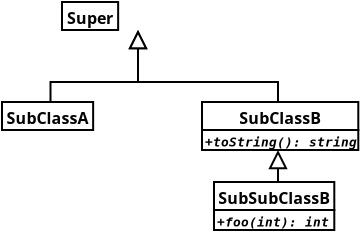 <?xml version="1.0" encoding="UTF-8"?>
<dia:diagram xmlns:dia="http://www.lysator.liu.se/~alla/dia/"><dia:layer name="Background" visible="true"><dia:object type="UML - Class" version="0" id="O0"><dia:attribute name="obj_pos"><dia:point val="15,1"/></dia:attribute><dia:attribute name="obj_bb"><dia:rectangle val="14.95,0.95;22.65,2.45"/></dia:attribute><dia:attribute name="elem_corner"><dia:point val="15,1"/></dia:attribute><dia:attribute name="elem_width"><dia:real val="7.6"/></dia:attribute><dia:attribute name="elem_height"><dia:real val="1.4"/></dia:attribute><dia:attribute name="name"><dia:string>#Super#</dia:string></dia:attribute><dia:attribute name="stereotype"><dia:string>##</dia:string></dia:attribute><dia:attribute name="comment"><dia:string>##</dia:string></dia:attribute><dia:attribute name="abstract"><dia:boolean val="false"/></dia:attribute><dia:attribute name="suppress_attributes"><dia:boolean val="false"/></dia:attribute><dia:attribute name="suppress_operations"><dia:boolean val="false"/></dia:attribute><dia:attribute name="visible_attributes"><dia:boolean val="false"/></dia:attribute><dia:attribute name="visible_operations"><dia:boolean val="false"/></dia:attribute><dia:attribute name="visible_comments"><dia:boolean val="false"/></dia:attribute><dia:attribute name="foreground_color"><dia:color val="#000000"/></dia:attribute><dia:attribute name="background_color"><dia:color val="#ffffff"/></dia:attribute><dia:attribute name="normal_font"><dia:font family="monospace" style="0" name="Courier"/></dia:attribute><dia:attribute name="abstract_font"><dia:font family="monospace" style="88" name="Courier"/></dia:attribute><dia:attribute name="polymorphic_font"><dia:font family="monospace" style="8" name="Courier"/></dia:attribute><dia:attribute name="classname_font"><dia:font family="sans" style="80" name="Courier"/></dia:attribute><dia:attribute name="abstract_classname_font"><dia:font family="sans" style="88" name="Courier"/></dia:attribute><dia:attribute name="comment_font"><dia:font family="sans" style="8" name="Courier"/></dia:attribute><dia:attribute name="font_height"><dia:real val="0.8"/></dia:attribute><dia:attribute name="polymorphic_font_height"><dia:real val="0.8"/></dia:attribute><dia:attribute name="abstract_font_height"><dia:real val="0.8"/></dia:attribute><dia:attribute name="classname_font_height"><dia:real val="1"/></dia:attribute><dia:attribute name="abstract_classname_font_height"><dia:real val="1"/></dia:attribute><dia:attribute name="comment_font_height"><dia:real val="1"/></dia:attribute><dia:attribute name="attributes"/><dia:attribute name="operations"><dia:composite type="umloperation"><dia:attribute name="name"><dia:string>#Super#</dia:string></dia:attribute><dia:attribute name="stereotype"><dia:string>##</dia:string></dia:attribute><dia:attribute name="type"><dia:string>##</dia:string></dia:attribute><dia:attribute name="visibility"><dia:enum val="0"/></dia:attribute><dia:attribute name="comment"><dia:string>##</dia:string></dia:attribute><dia:attribute name="abstract"><dia:boolean val="true"/></dia:attribute><dia:attribute name="inheritance_type"><dia:enum val="0"/></dia:attribute><dia:attribute name="query"><dia:boolean val="false"/></dia:attribute><dia:attribute name="class_scope"><dia:boolean val="false"/></dia:attribute><dia:attribute name="parameters"><dia:composite type="umlparameter"><dia:attribute name="name"><dia:string>##</dia:string></dia:attribute><dia:attribute name="type"><dia:string>#int#</dia:string></dia:attribute><dia:attribute name="value"><dia:string>##</dia:string></dia:attribute><dia:attribute name="comment"><dia:string>##</dia:string></dia:attribute><dia:attribute name="kind"><dia:enum val="0"/></dia:attribute></dia:composite></dia:attribute></dia:composite><dia:composite type="umloperation"><dia:attribute name="name"><dia:string>#toString#</dia:string></dia:attribute><dia:attribute name="stereotype"><dia:string>##</dia:string></dia:attribute><dia:attribute name="type"><dia:string>#string#</dia:string></dia:attribute><dia:attribute name="visibility"><dia:enum val="0"/></dia:attribute><dia:attribute name="comment"><dia:string>##</dia:string></dia:attribute><dia:attribute name="abstract"><dia:boolean val="true"/></dia:attribute><dia:attribute name="inheritance_type"><dia:enum val="0"/></dia:attribute><dia:attribute name="query"><dia:boolean val="false"/></dia:attribute><dia:attribute name="class_scope"><dia:boolean val="false"/></dia:attribute><dia:attribute name="parameters"/></dia:composite></dia:attribute><dia:attribute name="template"><dia:boolean val="false"/></dia:attribute><dia:attribute name="templates"/></dia:object><dia:object type="UML - Class" version="0" id="O1"><dia:attribute name="obj_pos"><dia:point val="12,6"/></dia:attribute><dia:attribute name="obj_bb"><dia:rectangle val="11.95,5.95;16.9,7.45"/></dia:attribute><dia:attribute name="elem_corner"><dia:point val="12,6"/></dia:attribute><dia:attribute name="elem_width"><dia:real val="4.85"/></dia:attribute><dia:attribute name="elem_height"><dia:real val="1.4"/></dia:attribute><dia:attribute name="name"><dia:string>#SubClassA#</dia:string></dia:attribute><dia:attribute name="stereotype"><dia:string>##</dia:string></dia:attribute><dia:attribute name="comment"><dia:string>##</dia:string></dia:attribute><dia:attribute name="abstract"><dia:boolean val="false"/></dia:attribute><dia:attribute name="suppress_attributes"><dia:boolean val="false"/></dia:attribute><dia:attribute name="suppress_operations"><dia:boolean val="false"/></dia:attribute><dia:attribute name="visible_attributes"><dia:boolean val="false"/></dia:attribute><dia:attribute name="visible_operations"><dia:boolean val="false"/></dia:attribute><dia:attribute name="visible_comments"><dia:boolean val="false"/></dia:attribute><dia:attribute name="foreground_color"><dia:color val="#000000"/></dia:attribute><dia:attribute name="background_color"><dia:color val="#ffffff"/></dia:attribute><dia:attribute name="normal_font"><dia:font family="monospace" style="0" name="Courier"/></dia:attribute><dia:attribute name="abstract_font"><dia:font family="monospace" style="88" name="Courier"/></dia:attribute><dia:attribute name="polymorphic_font"><dia:font family="monospace" style="8" name="Courier"/></dia:attribute><dia:attribute name="classname_font"><dia:font family="sans" style="80" name="Courier"/></dia:attribute><dia:attribute name="abstract_classname_font"><dia:font family="sans" style="88" name="Courier"/></dia:attribute><dia:attribute name="comment_font"><dia:font family="sans" style="8" name="Courier"/></dia:attribute><dia:attribute name="font_height"><dia:real val="0.8"/></dia:attribute><dia:attribute name="polymorphic_font_height"><dia:real val="0.8"/></dia:attribute><dia:attribute name="abstract_font_height"><dia:real val="0.8"/></dia:attribute><dia:attribute name="classname_font_height"><dia:real val="1"/></dia:attribute><dia:attribute name="abstract_classname_font_height"><dia:real val="1"/></dia:attribute><dia:attribute name="comment_font_height"><dia:real val="1"/></dia:attribute><dia:attribute name="attributes"/><dia:attribute name="operations"/><dia:attribute name="template"><dia:boolean val="false"/></dia:attribute><dia:attribute name="templates"/></dia:object><dia:object type="UML - Class" version="0" id="O2"><dia:attribute name="obj_pos"><dia:point val="22,6"/></dia:attribute><dia:attribute name="obj_bb"><dia:rectangle val="21.95,5.95;29.65,8.45"/></dia:attribute><dia:attribute name="elem_corner"><dia:point val="22,6"/></dia:attribute><dia:attribute name="elem_width"><dia:real val="7.6"/></dia:attribute><dia:attribute name="elem_height"><dia:real val="2.4"/></dia:attribute><dia:attribute name="name"><dia:string>#SubClassB#</dia:string></dia:attribute><dia:attribute name="stereotype"><dia:string>##</dia:string></dia:attribute><dia:attribute name="comment"><dia:string>##</dia:string></dia:attribute><dia:attribute name="abstract"><dia:boolean val="false"/></dia:attribute><dia:attribute name="suppress_attributes"><dia:boolean val="false"/></dia:attribute><dia:attribute name="suppress_operations"><dia:boolean val="false"/></dia:attribute><dia:attribute name="visible_attributes"><dia:boolean val="false"/></dia:attribute><dia:attribute name="visible_operations"><dia:boolean val="true"/></dia:attribute><dia:attribute name="visible_comments"><dia:boolean val="false"/></dia:attribute><dia:attribute name="foreground_color"><dia:color val="#000000"/></dia:attribute><dia:attribute name="background_color"><dia:color val="#ffffff"/></dia:attribute><dia:attribute name="normal_font"><dia:font family="monospace" style="0" name="Courier"/></dia:attribute><dia:attribute name="abstract_font"><dia:font family="monospace" style="88" name="Courier"/></dia:attribute><dia:attribute name="polymorphic_font"><dia:font family="monospace" style="8" name="Courier"/></dia:attribute><dia:attribute name="classname_font"><dia:font family="sans" style="80" name="Courier"/></dia:attribute><dia:attribute name="abstract_classname_font"><dia:font family="sans" style="88" name="Courier"/></dia:attribute><dia:attribute name="comment_font"><dia:font family="sans" style="8" name="Courier"/></dia:attribute><dia:attribute name="font_height"><dia:real val="0.8"/></dia:attribute><dia:attribute name="polymorphic_font_height"><dia:real val="0.8"/></dia:attribute><dia:attribute name="abstract_font_height"><dia:real val="0.8"/></dia:attribute><dia:attribute name="classname_font_height"><dia:real val="1"/></dia:attribute><dia:attribute name="abstract_classname_font_height"><dia:real val="1"/></dia:attribute><dia:attribute name="comment_font_height"><dia:real val="1"/></dia:attribute><dia:attribute name="attributes"/><dia:attribute name="operations"><dia:composite type="umloperation"><dia:attribute name="name"><dia:string>#toString#</dia:string></dia:attribute><dia:attribute name="stereotype"><dia:string>##</dia:string></dia:attribute><dia:attribute name="type"><dia:string>#string#</dia:string></dia:attribute><dia:attribute name="visibility"><dia:enum val="0"/></dia:attribute><dia:attribute name="comment"><dia:string>##</dia:string></dia:attribute><dia:attribute name="abstract"><dia:boolean val="true"/></dia:attribute><dia:attribute name="inheritance_type"><dia:enum val="0"/></dia:attribute><dia:attribute name="query"><dia:boolean val="false"/></dia:attribute><dia:attribute name="class_scope"><dia:boolean val="false"/></dia:attribute><dia:attribute name="parameters"/></dia:composite></dia:attribute><dia:attribute name="template"><dia:boolean val="false"/></dia:attribute><dia:attribute name="templates"/></dia:object><dia:object type="UML - Class" version="0" id="O3"><dia:attribute name="obj_pos"><dia:point val="22.6,10"/></dia:attribute><dia:attribute name="obj_bb"><dia:rectangle val="22.55,9.95;29.05,12.45"/></dia:attribute><dia:attribute name="elem_corner"><dia:point val="22.6,10"/></dia:attribute><dia:attribute name="elem_width"><dia:real val="6.4"/></dia:attribute><dia:attribute name="elem_height"><dia:real val="2.4"/></dia:attribute><dia:attribute name="name"><dia:string>#SubSubClassB#</dia:string></dia:attribute><dia:attribute name="stereotype"><dia:string>##</dia:string></dia:attribute><dia:attribute name="comment"><dia:string>##</dia:string></dia:attribute><dia:attribute name="abstract"><dia:boolean val="false"/></dia:attribute><dia:attribute name="suppress_attributes"><dia:boolean val="false"/></dia:attribute><dia:attribute name="suppress_operations"><dia:boolean val="false"/></dia:attribute><dia:attribute name="visible_attributes"><dia:boolean val="false"/></dia:attribute><dia:attribute name="visible_operations"><dia:boolean val="true"/></dia:attribute><dia:attribute name="visible_comments"><dia:boolean val="false"/></dia:attribute><dia:attribute name="foreground_color"><dia:color val="#000000"/></dia:attribute><dia:attribute name="background_color"><dia:color val="#ffffff"/></dia:attribute><dia:attribute name="normal_font"><dia:font family="monospace" style="0" name="Courier"/></dia:attribute><dia:attribute name="abstract_font"><dia:font family="monospace" style="88" name="Courier"/></dia:attribute><dia:attribute name="polymorphic_font"><dia:font family="monospace" style="8" name="Courier"/></dia:attribute><dia:attribute name="classname_font"><dia:font family="sans" style="80" name="Courier"/></dia:attribute><dia:attribute name="abstract_classname_font"><dia:font family="sans" style="88" name="Courier"/></dia:attribute><dia:attribute name="comment_font"><dia:font family="sans" style="8" name="Courier"/></dia:attribute><dia:attribute name="font_height"><dia:real val="0.8"/></dia:attribute><dia:attribute name="polymorphic_font_height"><dia:real val="0.8"/></dia:attribute><dia:attribute name="abstract_font_height"><dia:real val="0.8"/></dia:attribute><dia:attribute name="classname_font_height"><dia:real val="1"/></dia:attribute><dia:attribute name="abstract_classname_font_height"><dia:real val="1"/></dia:attribute><dia:attribute name="comment_font_height"><dia:real val="1"/></dia:attribute><dia:attribute name="attributes"/><dia:attribute name="operations"><dia:composite type="umloperation"><dia:attribute name="name"><dia:string>#foo#</dia:string></dia:attribute><dia:attribute name="stereotype"><dia:string>##</dia:string></dia:attribute><dia:attribute name="type"><dia:string>#int#</dia:string></dia:attribute><dia:attribute name="visibility"><dia:enum val="0"/></dia:attribute><dia:attribute name="comment"><dia:string>##</dia:string></dia:attribute><dia:attribute name="abstract"><dia:boolean val="true"/></dia:attribute><dia:attribute name="inheritance_type"><dia:enum val="0"/></dia:attribute><dia:attribute name="query"><dia:boolean val="false"/></dia:attribute><dia:attribute name="class_scope"><dia:boolean val="false"/></dia:attribute><dia:attribute name="parameters"><dia:composite type="umlparameter"><dia:attribute name="name"><dia:string>##</dia:string></dia:attribute><dia:attribute name="type"><dia:string>#int#</dia:string></dia:attribute><dia:attribute name="value"><dia:string>##</dia:string></dia:attribute><dia:attribute name="comment"><dia:string>##</dia:string></dia:attribute><dia:attribute name="kind"><dia:enum val="0"/></dia:attribute></dia:composite></dia:attribute></dia:composite></dia:attribute><dia:attribute name="template"><dia:boolean val="false"/></dia:attribute><dia:attribute name="templates"/></dia:object><dia:object type="UML - Generalization" version="0" id="O4"><dia:attribute name="obj_pos"><dia:point val="18.8,2.4"/></dia:attribute><dia:attribute name="obj_bb"><dia:rectangle val="17.95,2.35;25.85,6.6"/></dia:attribute><dia:attribute name="orth_points"><dia:point val="18.8,2.4"/><dia:point val="18.8,5"/><dia:point val="25.8,5"/><dia:point val="25.8,6"/></dia:attribute><dia:attribute name="orth_orient"><dia:enum val="1"/><dia:enum val="0"/><dia:enum val="1"/></dia:attribute><dia:attribute name="name"><dia:string>##</dia:string></dia:attribute><dia:attribute name="stereotype"><dia:string>##</dia:string></dia:attribute><dia:connections><dia:connection handle="0" to="O0" connection="6"/><dia:connection handle="1" to="O2" connection="1"/></dia:connections></dia:object><dia:object type="UML - Generalization" version="0" id="O5"><dia:attribute name="obj_pos"><dia:point val="18.8,2.4"/></dia:attribute><dia:attribute name="obj_bb"><dia:rectangle val="14.375,2.35;19.65,6.6"/></dia:attribute><dia:attribute name="orth_points"><dia:point val="18.8,2.4"/><dia:point val="18.8,5"/><dia:point val="14.425,5"/><dia:point val="14.425,6"/></dia:attribute><dia:attribute name="orth_orient"><dia:enum val="1"/><dia:enum val="0"/><dia:enum val="1"/></dia:attribute><dia:attribute name="name"><dia:string>##</dia:string></dia:attribute><dia:attribute name="stereotype"><dia:string>##</dia:string></dia:attribute><dia:connections><dia:connection handle="0" to="O0" connection="6"/><dia:connection handle="1" to="O1" connection="1"/></dia:connections></dia:object><dia:object type="UML - Generalization" version="0" id="O6"><dia:attribute name="obj_pos"><dia:point val="25.8,8.4"/></dia:attribute><dia:attribute name="obj_bb"><dia:rectangle val="24.95,8.35;26.65,11.6"/></dia:attribute><dia:attribute name="orth_points"><dia:point val="25.8,8.4"/><dia:point val="25.8,10"/><dia:point val="25.8,10"/><dia:point val="25.8,10"/></dia:attribute><dia:attribute name="orth_orient"><dia:enum val="1"/><dia:enum val="0"/><dia:enum val="1"/></dia:attribute><dia:attribute name="name"><dia:string>##</dia:string></dia:attribute><dia:attribute name="stereotype"><dia:string>##</dia:string></dia:attribute><dia:connections><dia:connection handle="0" to="O2" connection="6"/><dia:connection handle="1" to="O3" connection="1"/></dia:connections></dia:object></dia:layer></dia:diagram>
